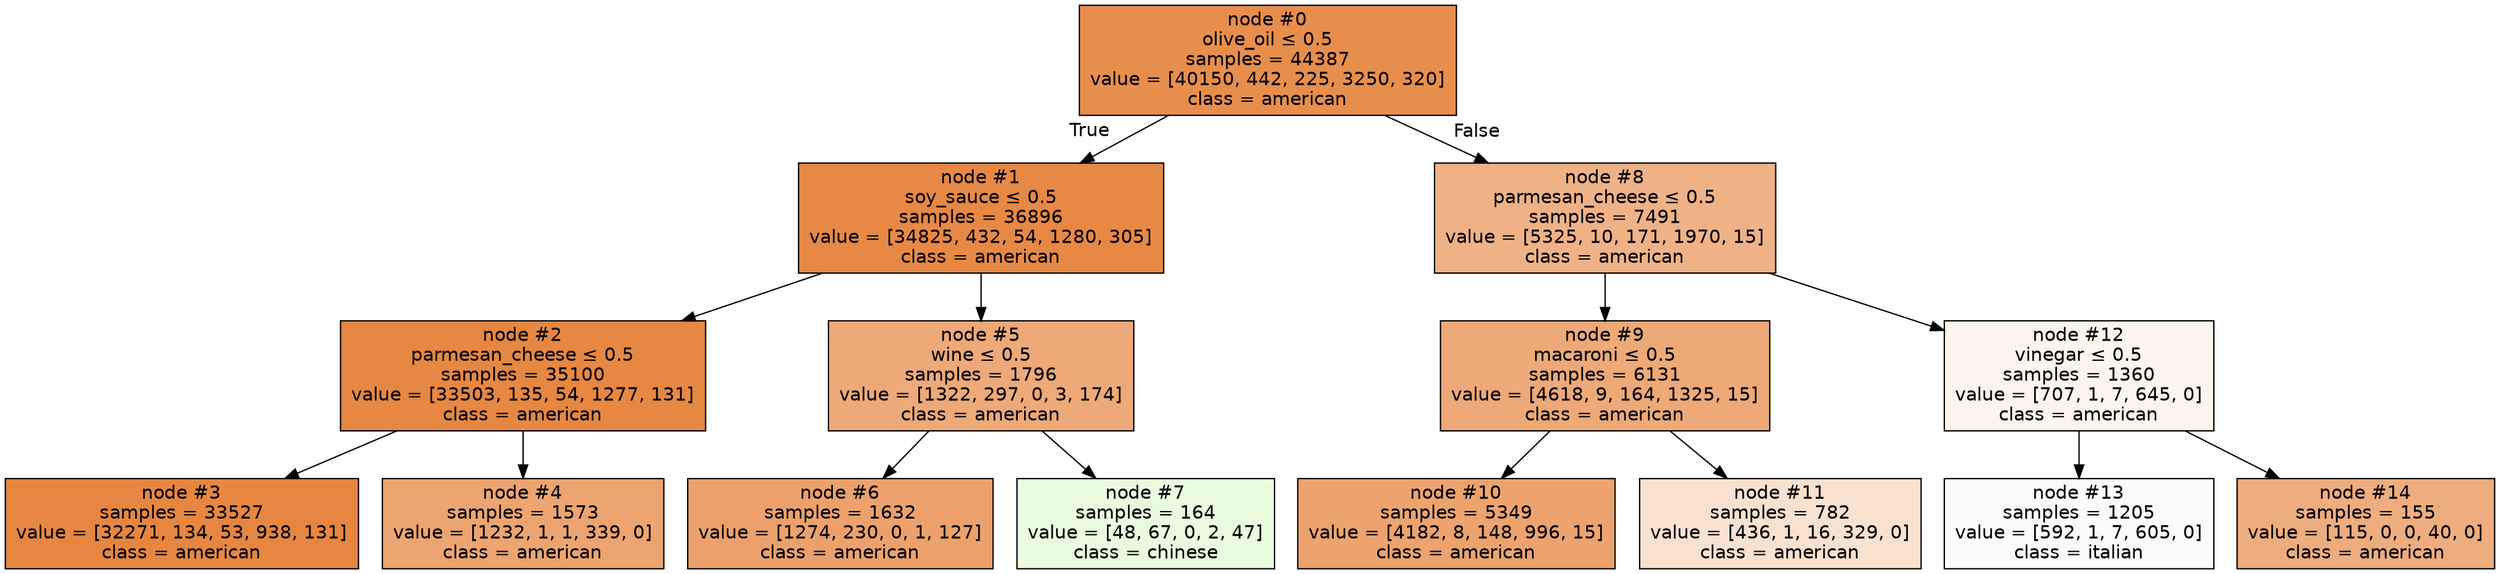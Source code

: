 digraph Tree {
node [shape=box, style="filled", color="black", fontname="helvetica"] ;
edge [fontname="helvetica"] ;
0 [label=<node &#35;0<br/>olive_oil &le; 0.5<br/>samples = 44387<br/>value = [40150, 442, 225, 3250, 320]<br/>class = american>, fillcolor="#e88e4d"] ;
1 [label=<node &#35;1<br/>soy_sauce &le; 0.5<br/>samples = 36896<br/>value = [34825, 432, 54, 1280, 305]<br/>class = american>, fillcolor="#e78845"] ;
0 -> 1 [labeldistance=2.5, labelangle=45, headlabel="True"] ;
2 [label=<node &#35;2<br/>parmesan_cheese &le; 0.5<br/>samples = 35100<br/>value = [33503, 135, 54, 1277, 131]<br/>class = american>, fillcolor="#e68742"] ;
1 -> 2 ;
3 [label=<node &#35;3<br/>samples = 33527<br/>value = [32271, 134, 53, 938, 131]<br/>class = american>, fillcolor="#e68641"] ;
2 -> 3 ;
4 [label=<node &#35;4<br/>samples = 1573<br/>value = [1232, 1, 1, 339, 0]<br/>class = american>, fillcolor="#eca470"] ;
2 -> 4 ;
5 [label=<node &#35;5<br/>wine &le; 0.5<br/>samples = 1796<br/>value = [1322, 297, 0, 3, 174]<br/>class = american>, fillcolor="#eda978"] ;
1 -> 5 ;
6 [label=<node &#35;6<br/>samples = 1632<br/>value = [1274, 230, 0, 1, 127]<br/>class = american>, fillcolor="#eca16c"] ;
5 -> 6 ;
7 [label=<node &#35;7<br/>samples = 164<br/>value = [48, 67, 0, 2, 47]<br/>class = chinese>, fillcolor="#e9fbdf"] ;
5 -> 7 ;
8 [label=<node &#35;8<br/>parmesan_cheese &le; 0.5<br/>samples = 7491<br/>value = [5325, 10, 171, 1970, 15]<br/>class = american>, fillcolor="#efb287"] ;
0 -> 8 [labeldistance=2.5, labelangle=-45, headlabel="False"] ;
9 [label=<node &#35;9<br/>macaroni &le; 0.5<br/>samples = 6131<br/>value = [4618, 9, 164, 1325, 15]<br/>class = american>, fillcolor="#eda977"] ;
8 -> 9 ;
10 [label=<node &#35;10<br/>samples = 5349<br/>value = [4182, 8, 148, 996, 15]<br/>class = american>, fillcolor="#eca36e"] ;
9 -> 10 ;
11 [label=<node &#35;11<br/>samples = 782<br/>value = [436, 1, 16, 329, 0]<br/>class = american>, fillcolor="#f9e1d0"] ;
9 -> 11 ;
12 [label=<node &#35;12<br/>vinegar &le; 0.5<br/>samples = 1360<br/>value = [707, 1, 7, 645, 0]<br/>class = american>, fillcolor="#fdf4ee"] ;
8 -> 12 ;
13 [label=<node &#35;13<br/>samples = 1205<br/>value = [592, 1, 7, 605, 0]<br/>class = italian>, fillcolor="#fbfbfe"] ;
12 -> 13 ;
14 [label=<node &#35;14<br/>samples = 155<br/>value = [115, 0, 0, 40, 0]<br/>class = american>, fillcolor="#eead7e"] ;
12 -> 14 ;
}